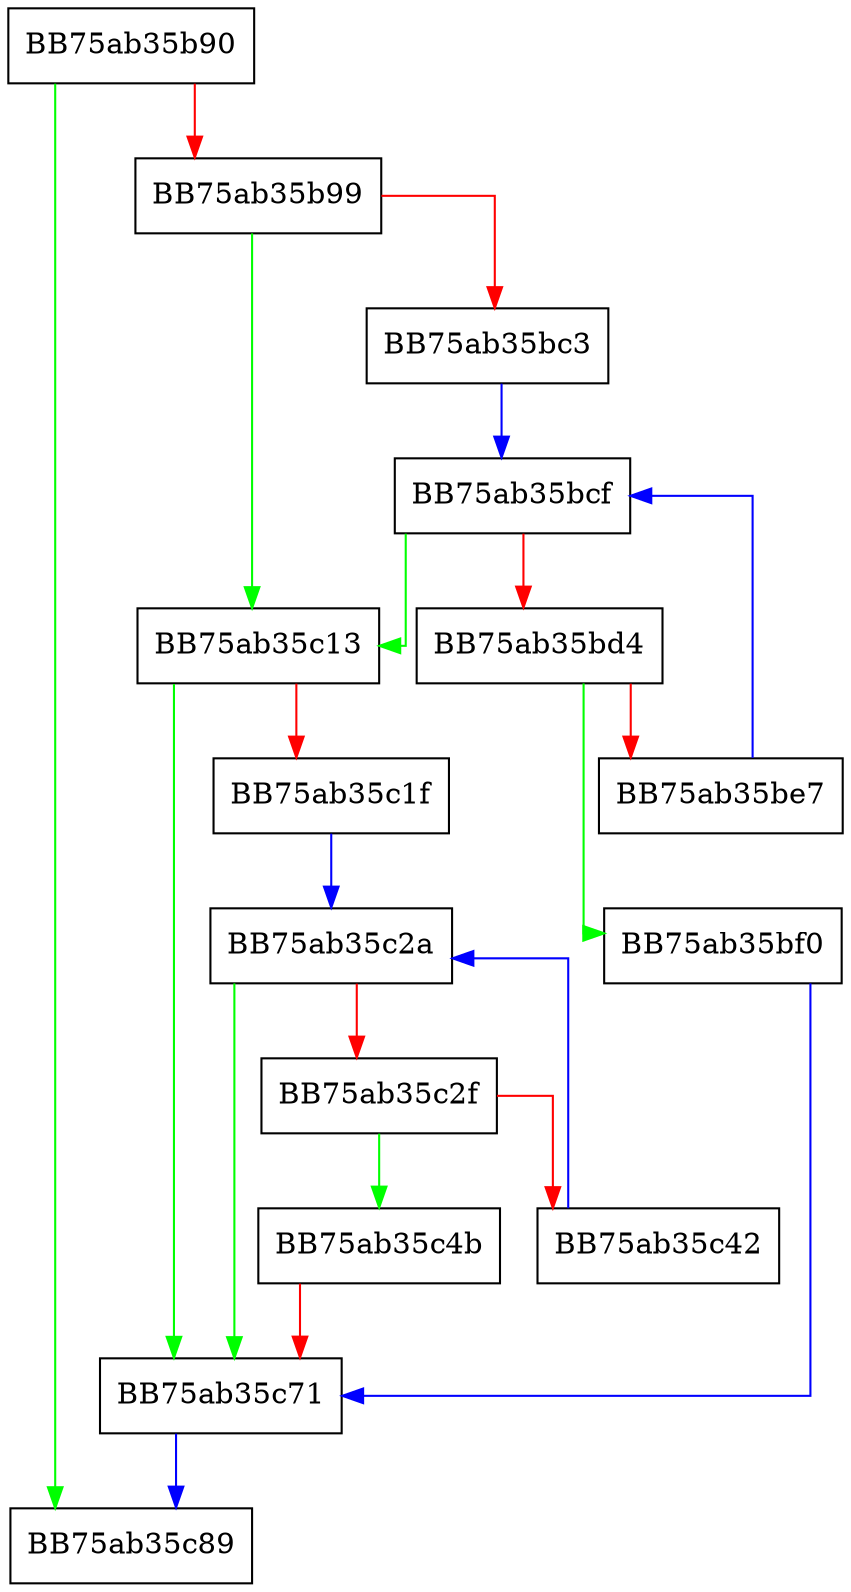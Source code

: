 digraph AddDynamicInfo {
  node [shape="box"];
  graph [splines=ortho];
  BB75ab35b90 -> BB75ab35c89 [color="green"];
  BB75ab35b90 -> BB75ab35b99 [color="red"];
  BB75ab35b99 -> BB75ab35c13 [color="green"];
  BB75ab35b99 -> BB75ab35bc3 [color="red"];
  BB75ab35bc3 -> BB75ab35bcf [color="blue"];
  BB75ab35bcf -> BB75ab35c13 [color="green"];
  BB75ab35bcf -> BB75ab35bd4 [color="red"];
  BB75ab35bd4 -> BB75ab35bf0 [color="green"];
  BB75ab35bd4 -> BB75ab35be7 [color="red"];
  BB75ab35be7 -> BB75ab35bcf [color="blue"];
  BB75ab35bf0 -> BB75ab35c71 [color="blue"];
  BB75ab35c13 -> BB75ab35c71 [color="green"];
  BB75ab35c13 -> BB75ab35c1f [color="red"];
  BB75ab35c1f -> BB75ab35c2a [color="blue"];
  BB75ab35c2a -> BB75ab35c71 [color="green"];
  BB75ab35c2a -> BB75ab35c2f [color="red"];
  BB75ab35c2f -> BB75ab35c4b [color="green"];
  BB75ab35c2f -> BB75ab35c42 [color="red"];
  BB75ab35c42 -> BB75ab35c2a [color="blue"];
  BB75ab35c4b -> BB75ab35c71 [color="red"];
  BB75ab35c71 -> BB75ab35c89 [color="blue"];
}